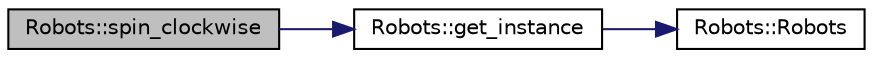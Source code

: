 digraph "Robots::spin_clockwise"
{
 // INTERACTIVE_SVG=YES
  edge [fontname="Helvetica",fontsize="10",labelfontname="Helvetica",labelfontsize="10"];
  node [fontname="Helvetica",fontsize="10",shape=record];
  rankdir="LR";
  Node646 [label="Robots::spin_clockwise",height=0.2,width=0.4,color="black", fillcolor="grey75", style="filled", fontcolor="black"];
  Node646 -> Node647 [color="midnightblue",fontsize="10",style="solid",fontname="Helvetica"];
  Node647 [label="Robots::get_instance",height=0.2,width=0.4,color="black", fillcolor="white", style="filled",URL="$class_robots.html#a589bce74db5f34af384952d48435168f"];
  Node647 -> Node648 [color="midnightblue",fontsize="10",style="solid",fontname="Helvetica"];
  Node648 [label="Robots::Robots",height=0.2,width=0.4,color="black", fillcolor="white", style="filled",URL="$class_robots.html#aa2745a48ebd3e52b9a3020f6afbcb25d",tooltip="Initializes our arrays. "];
}
